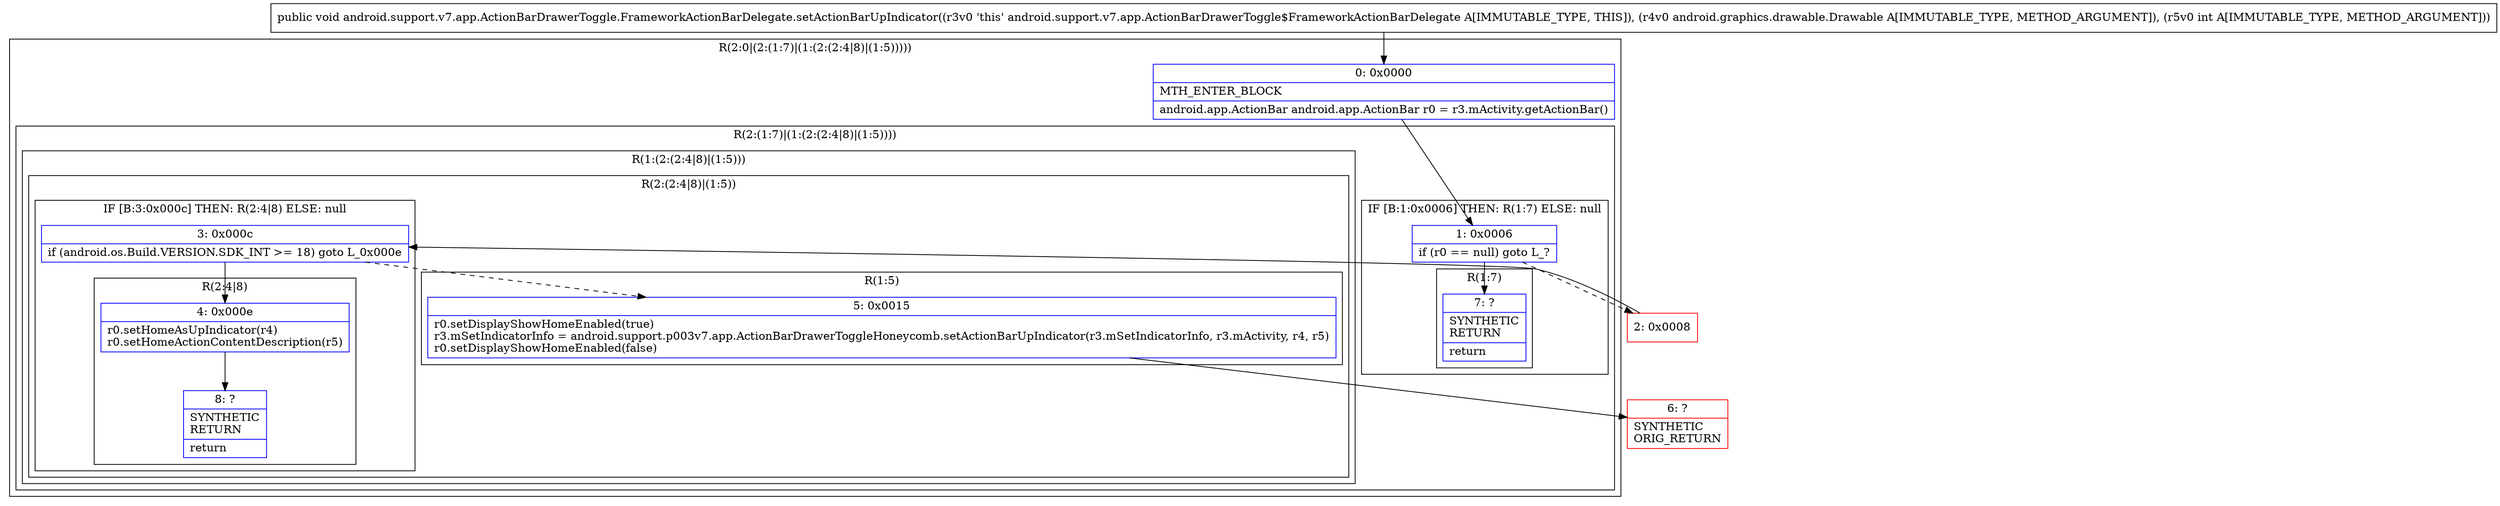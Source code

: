 digraph "CFG forandroid.support.v7.app.ActionBarDrawerToggle.FrameworkActionBarDelegate.setActionBarUpIndicator(Landroid\/graphics\/drawable\/Drawable;I)V" {
subgraph cluster_Region_1140389647 {
label = "R(2:0|(2:(1:7)|(1:(2:(2:4|8)|(1:5)))))";
node [shape=record,color=blue];
Node_0 [shape=record,label="{0\:\ 0x0000|MTH_ENTER_BLOCK\l|android.app.ActionBar android.app.ActionBar r0 = r3.mActivity.getActionBar()\l}"];
subgraph cluster_Region_958829622 {
label = "R(2:(1:7)|(1:(2:(2:4|8)|(1:5))))";
node [shape=record,color=blue];
subgraph cluster_IfRegion_1993530899 {
label = "IF [B:1:0x0006] THEN: R(1:7) ELSE: null";
node [shape=record,color=blue];
Node_1 [shape=record,label="{1\:\ 0x0006|if (r0 == null) goto L_?\l}"];
subgraph cluster_Region_2067740704 {
label = "R(1:7)";
node [shape=record,color=blue];
Node_7 [shape=record,label="{7\:\ ?|SYNTHETIC\lRETURN\l|return\l}"];
}
}
subgraph cluster_Region_160769004 {
label = "R(1:(2:(2:4|8)|(1:5)))";
node [shape=record,color=blue];
subgraph cluster_Region_530300543 {
label = "R(2:(2:4|8)|(1:5))";
node [shape=record,color=blue];
subgraph cluster_IfRegion_311496350 {
label = "IF [B:3:0x000c] THEN: R(2:4|8) ELSE: null";
node [shape=record,color=blue];
Node_3 [shape=record,label="{3\:\ 0x000c|if (android.os.Build.VERSION.SDK_INT \>= 18) goto L_0x000e\l}"];
subgraph cluster_Region_1764392618 {
label = "R(2:4|8)";
node [shape=record,color=blue];
Node_4 [shape=record,label="{4\:\ 0x000e|r0.setHomeAsUpIndicator(r4)\lr0.setHomeActionContentDescription(r5)\l}"];
Node_8 [shape=record,label="{8\:\ ?|SYNTHETIC\lRETURN\l|return\l}"];
}
}
subgraph cluster_Region_683023897 {
label = "R(1:5)";
node [shape=record,color=blue];
Node_5 [shape=record,label="{5\:\ 0x0015|r0.setDisplayShowHomeEnabled(true)\lr3.mSetIndicatorInfo = android.support.p003v7.app.ActionBarDrawerToggleHoneycomb.setActionBarUpIndicator(r3.mSetIndicatorInfo, r3.mActivity, r4, r5)\lr0.setDisplayShowHomeEnabled(false)\l}"];
}
}
}
}
}
Node_2 [shape=record,color=red,label="{2\:\ 0x0008}"];
Node_6 [shape=record,color=red,label="{6\:\ ?|SYNTHETIC\lORIG_RETURN\l}"];
MethodNode[shape=record,label="{public void android.support.v7.app.ActionBarDrawerToggle.FrameworkActionBarDelegate.setActionBarUpIndicator((r3v0 'this' android.support.v7.app.ActionBarDrawerToggle$FrameworkActionBarDelegate A[IMMUTABLE_TYPE, THIS]), (r4v0 android.graphics.drawable.Drawable A[IMMUTABLE_TYPE, METHOD_ARGUMENT]), (r5v0 int A[IMMUTABLE_TYPE, METHOD_ARGUMENT])) }"];
MethodNode -> Node_0;
Node_0 -> Node_1;
Node_1 -> Node_2[style=dashed];
Node_1 -> Node_7;
Node_3 -> Node_4;
Node_3 -> Node_5[style=dashed];
Node_4 -> Node_8;
Node_5 -> Node_6;
Node_2 -> Node_3;
}

